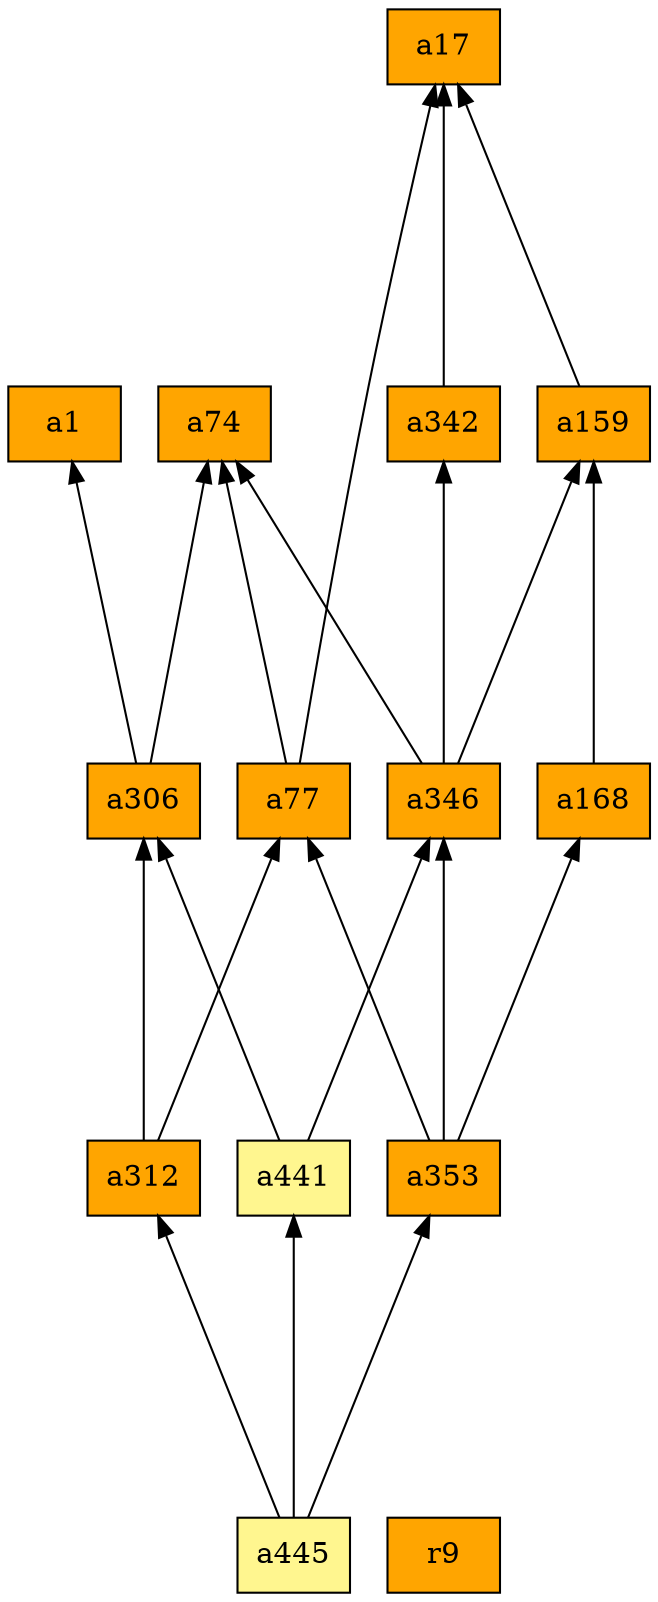 digraph G {
rankdir=BT;ranksep="2.0";
"a1" [shape=record,fillcolor=orange,style=filled,label="{a1}"];
"a74" [shape=record,fillcolor=orange,style=filled,label="{a74}"];
"a306" [shape=record,fillcolor=orange,style=filled,label="{a306}"];
"a445" [shape=record,fillcolor=khaki1,style=filled,label="{a445}"];
"a342" [shape=record,fillcolor=orange,style=filled,label="{a342}"];
"a441" [shape=record,fillcolor=khaki1,style=filled,label="{a441}"];
"a353" [shape=record,fillcolor=orange,style=filled,label="{a353}"];
"a312" [shape=record,fillcolor=orange,style=filled,label="{a312}"];
"a17" [shape=record,fillcolor=orange,style=filled,label="{a17}"];
"a77" [shape=record,fillcolor=orange,style=filled,label="{a77}"];
"a159" [shape=record,fillcolor=orange,style=filled,label="{a159}"];
"r9" [shape=record,fillcolor=orange,style=filled,label="{r9}"];
"a346" [shape=record,fillcolor=orange,style=filled,label="{a346}"];
"a168" [shape=record,fillcolor=orange,style=filled,label="{a168}"];
"a306" -> "a1"
"a306" -> "a74"
"a445" -> "a441"
"a445" -> "a353"
"a445" -> "a312"
"a342" -> "a17"
"a441" -> "a306"
"a441" -> "a346"
"a353" -> "a77"
"a353" -> "a346"
"a353" -> "a168"
"a312" -> "a306"
"a312" -> "a77"
"a77" -> "a74"
"a77" -> "a17"
"a159" -> "a17"
"a346" -> "a342"
"a346" -> "a159"
"a346" -> "a74"
"a168" -> "a159"
}